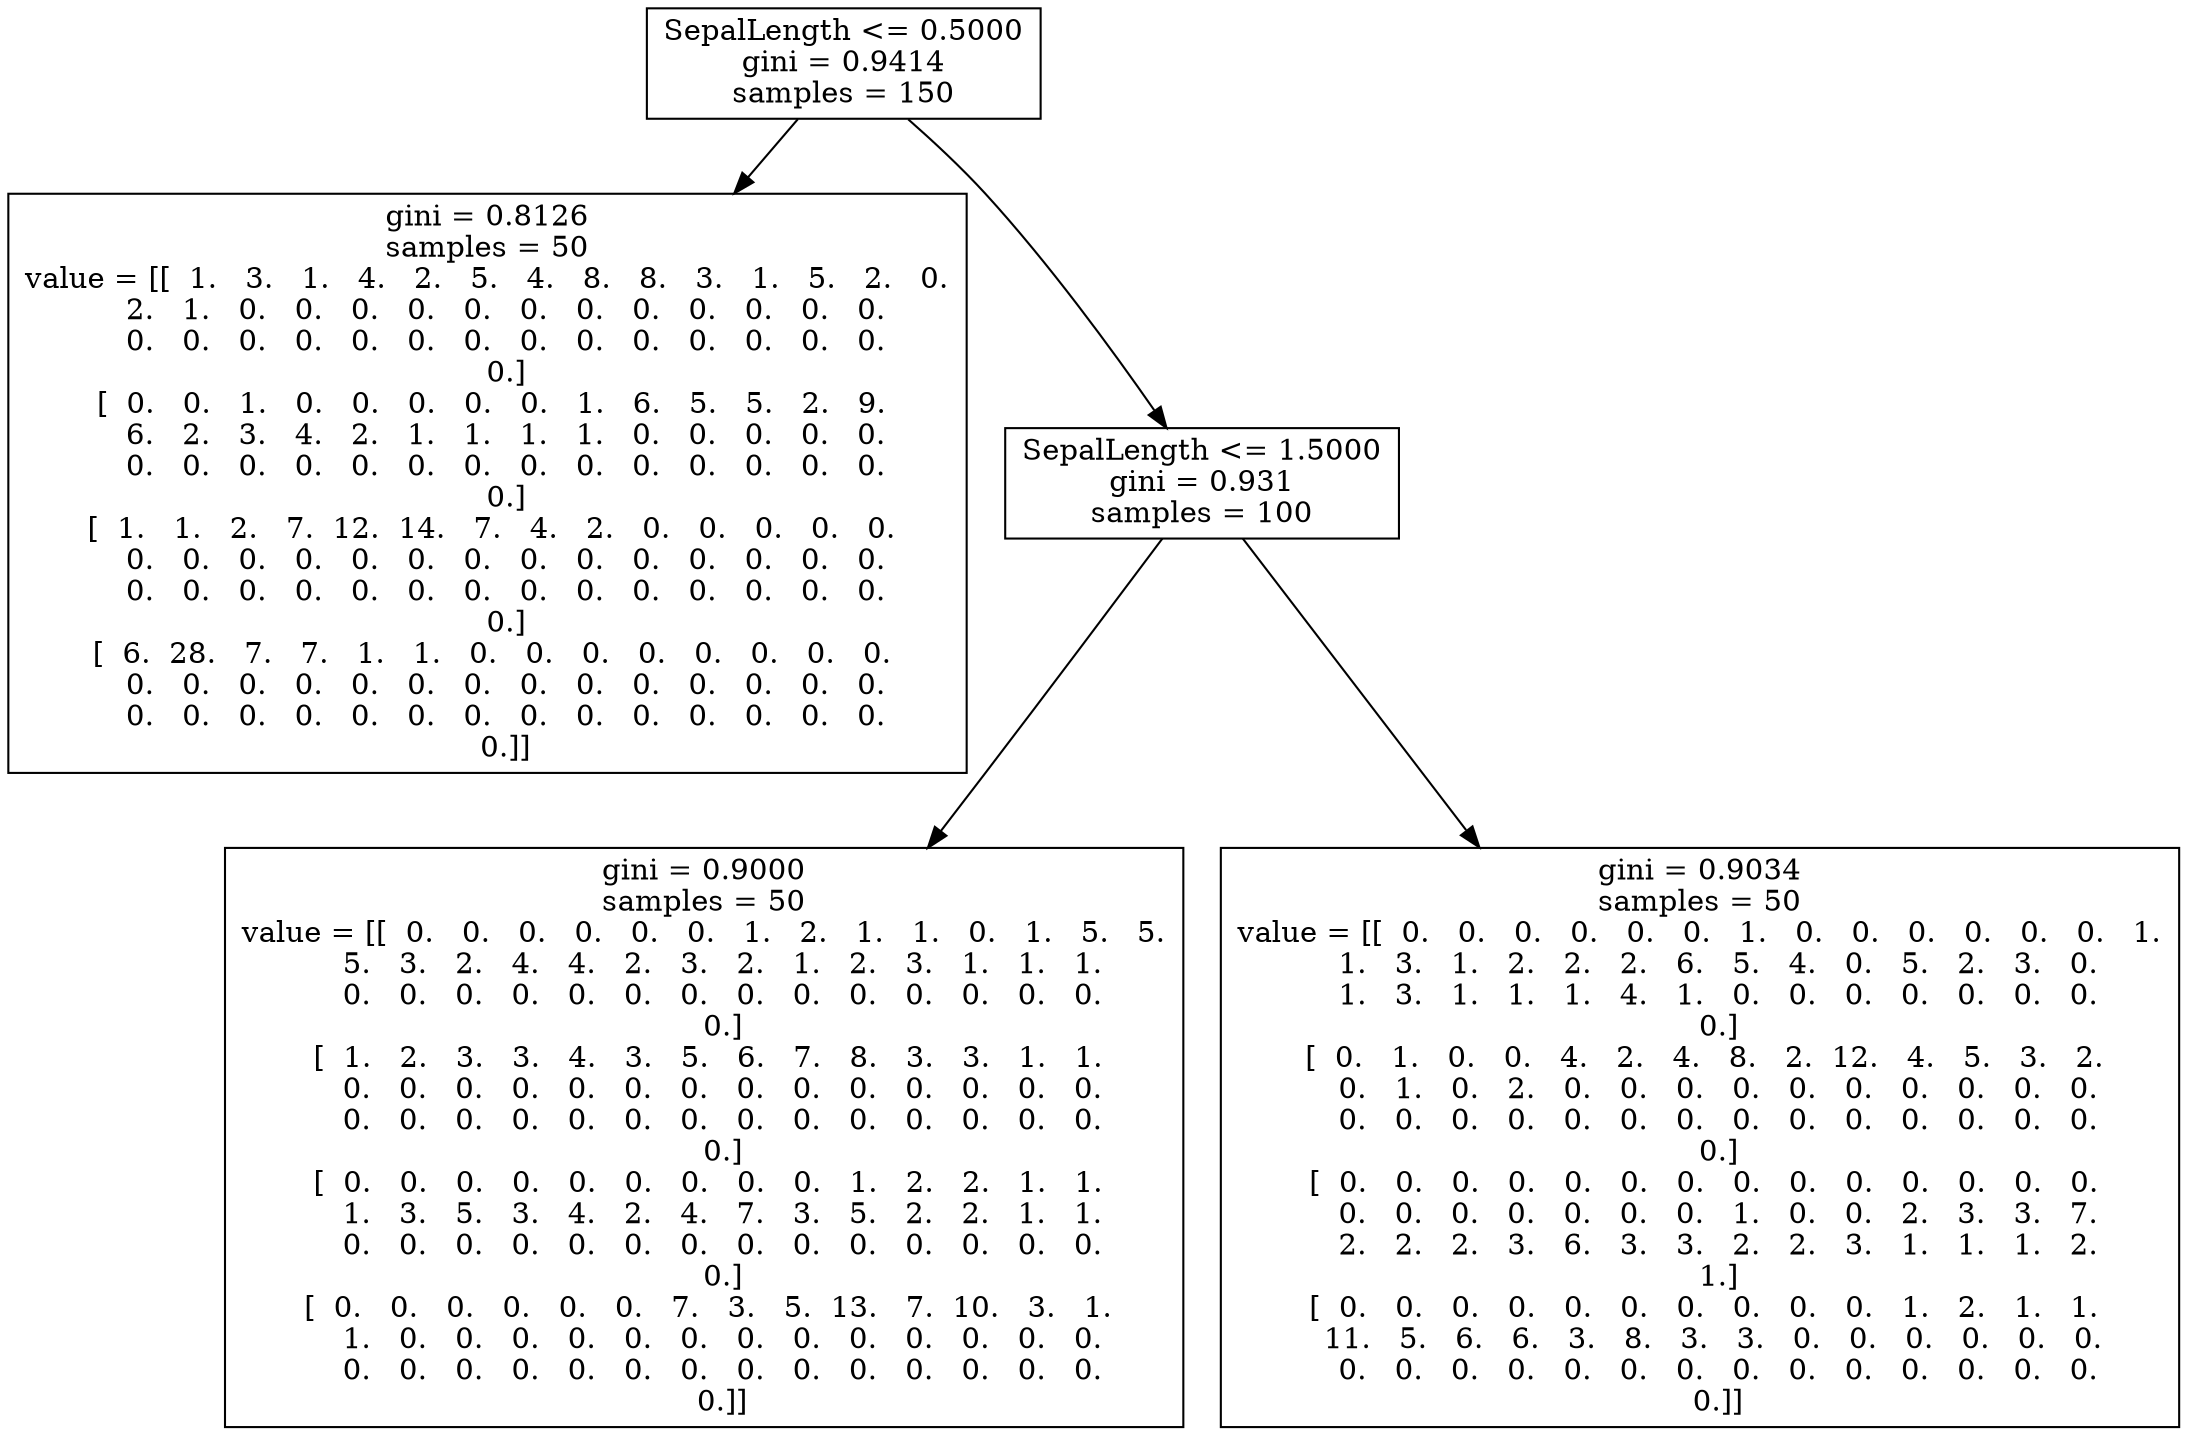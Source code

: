 digraph Tree {
0 [label="SepalLength <= 0.5000\ngini = 0.9414\nsamples = 150", shape="box"] ;
1 [label="gini = 0.8126\nsamples = 50\nvalue = [[  1.   3.   1.   4.   2.   5.   4.   8.   8.   3.   1.   5.   2.   0.
    2.   1.   0.   0.   0.   0.   0.   0.   0.   0.   0.   0.   0.   0.
    0.   0.   0.   0.   0.   0.   0.   0.   0.   0.   0.   0.   0.   0.
    0.]
 [  0.   0.   1.   0.   0.   0.   0.   0.   1.   6.   5.   5.   2.   9.
    6.   2.   3.   4.   2.   1.   1.   1.   1.   0.   0.   0.   0.   0.
    0.   0.   0.   0.   0.   0.   0.   0.   0.   0.   0.   0.   0.   0.
    0.]
 [  1.   1.   2.   7.  12.  14.   7.   4.   2.   0.   0.   0.   0.   0.
    0.   0.   0.   0.   0.   0.   0.   0.   0.   0.   0.   0.   0.   0.
    0.   0.   0.   0.   0.   0.   0.   0.   0.   0.   0.   0.   0.   0.
    0.]
 [  6.  28.   7.   7.   1.   1.   0.   0.   0.   0.   0.   0.   0.   0.
    0.   0.   0.   0.   0.   0.   0.   0.   0.   0.   0.   0.   0.   0.
    0.   0.   0.   0.   0.   0.   0.   0.   0.   0.   0.   0.   0.   0.
    0.]]", shape="box"] ;
0 -> 1 ;
2 [label="SepalLength <= 1.5000\ngini = 0.931\nsamples = 100", shape="box"] ;
0 -> 2 ;
3 [label="gini = 0.9000\nsamples = 50\nvalue = [[  0.   0.   0.   0.   0.   0.   1.   2.   1.   1.   0.   1.   5.   5.
    5.   3.   2.   4.   4.   2.   3.   2.   1.   2.   3.   1.   1.   1.
    0.   0.   0.   0.   0.   0.   0.   0.   0.   0.   0.   0.   0.   0.
    0.]
 [  1.   2.   3.   3.   4.   3.   5.   6.   7.   8.   3.   3.   1.   1.
    0.   0.   0.   0.   0.   0.   0.   0.   0.   0.   0.   0.   0.   0.
    0.   0.   0.   0.   0.   0.   0.   0.   0.   0.   0.   0.   0.   0.
    0.]
 [  0.   0.   0.   0.   0.   0.   0.   0.   0.   1.   2.   2.   1.   1.
    1.   3.   5.   3.   4.   2.   4.   7.   3.   5.   2.   2.   1.   1.
    0.   0.   0.   0.   0.   0.   0.   0.   0.   0.   0.   0.   0.   0.
    0.]
 [  0.   0.   0.   0.   0.   0.   7.   3.   5.  13.   7.  10.   3.   1.
    1.   0.   0.   0.   0.   0.   0.   0.   0.   0.   0.   0.   0.   0.
    0.   0.   0.   0.   0.   0.   0.   0.   0.   0.   0.   0.   0.   0.
    0.]]", shape="box"] ;
2 -> 3 ;
4 [label="gini = 0.9034\nsamples = 50\nvalue = [[  0.   0.   0.   0.   0.   0.   1.   0.   0.   0.   0.   0.   0.   1.
    1.   3.   1.   2.   2.   2.   6.   5.   4.   0.   5.   2.   3.   0.
    1.   3.   1.   1.   1.   4.   1.   0.   0.   0.   0.   0.   0.   0.
    0.]
 [  0.   1.   0.   0.   4.   2.   4.   8.   2.  12.   4.   5.   3.   2.
    0.   1.   0.   2.   0.   0.   0.   0.   0.   0.   0.   0.   0.   0.
    0.   0.   0.   0.   0.   0.   0.   0.   0.   0.   0.   0.   0.   0.
    0.]
 [  0.   0.   0.   0.   0.   0.   0.   0.   0.   0.   0.   0.   0.   0.
    0.   0.   0.   0.   0.   0.   0.   1.   0.   0.   2.   3.   3.   7.
    2.   2.   2.   3.   6.   3.   3.   2.   2.   3.   1.   1.   1.   2.
    1.]
 [  0.   0.   0.   0.   0.   0.   0.   0.   0.   0.   1.   2.   1.   1.
   11.   5.   6.   6.   3.   8.   3.   3.   0.   0.   0.   0.   0.   0.
    0.   0.   0.   0.   0.   0.   0.   0.   0.   0.   0.   0.   0.   0.
    0.]]", shape="box"] ;
2 -> 4 ;
}